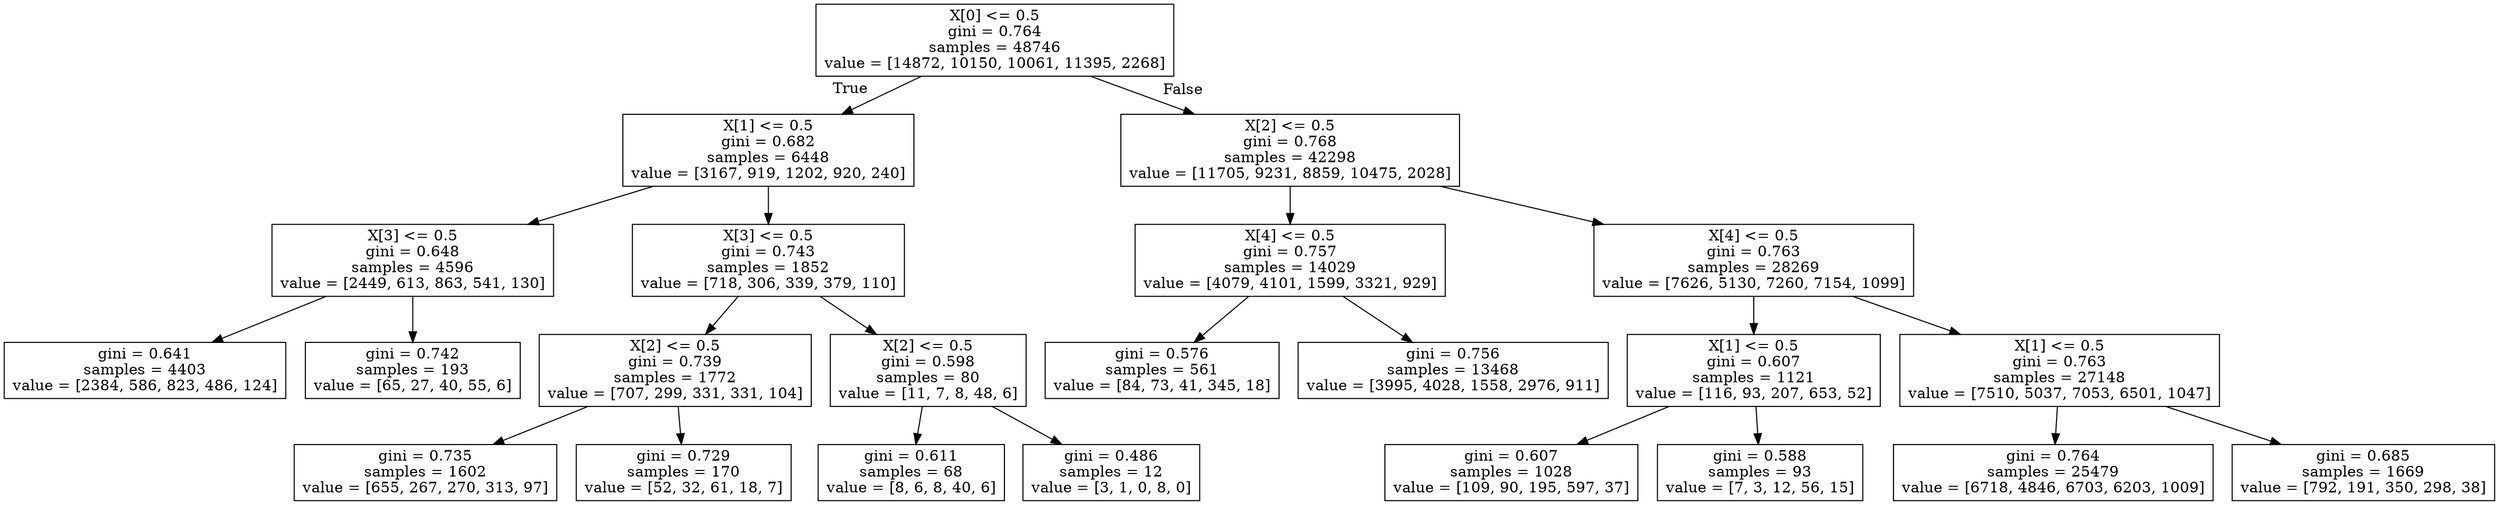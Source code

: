 digraph Tree {
node [shape=box] ;
0 [label="X[0] <= 0.5\ngini = 0.764\nsamples = 48746\nvalue = [14872, 10150, 10061, 11395, 2268]"] ;
1 [label="X[1] <= 0.5\ngini = 0.682\nsamples = 6448\nvalue = [3167, 919, 1202, 920, 240]"] ;
0 -> 1 [labeldistance=2.5, labelangle=45, headlabel="True"] ;
2 [label="X[3] <= 0.5\ngini = 0.648\nsamples = 4596\nvalue = [2449, 613, 863, 541, 130]"] ;
1 -> 2 ;
3 [label="gini = 0.641\nsamples = 4403\nvalue = [2384, 586, 823, 486, 124]"] ;
2 -> 3 ;
4 [label="gini = 0.742\nsamples = 193\nvalue = [65, 27, 40, 55, 6]"] ;
2 -> 4 ;
5 [label="X[3] <= 0.5\ngini = 0.743\nsamples = 1852\nvalue = [718, 306, 339, 379, 110]"] ;
1 -> 5 ;
6 [label="X[2] <= 0.5\ngini = 0.739\nsamples = 1772\nvalue = [707, 299, 331, 331, 104]"] ;
5 -> 6 ;
7 [label="gini = 0.735\nsamples = 1602\nvalue = [655, 267, 270, 313, 97]"] ;
6 -> 7 ;
8 [label="gini = 0.729\nsamples = 170\nvalue = [52, 32, 61, 18, 7]"] ;
6 -> 8 ;
9 [label="X[2] <= 0.5\ngini = 0.598\nsamples = 80\nvalue = [11, 7, 8, 48, 6]"] ;
5 -> 9 ;
10 [label="gini = 0.611\nsamples = 68\nvalue = [8, 6, 8, 40, 6]"] ;
9 -> 10 ;
11 [label="gini = 0.486\nsamples = 12\nvalue = [3, 1, 0, 8, 0]"] ;
9 -> 11 ;
12 [label="X[2] <= 0.5\ngini = 0.768\nsamples = 42298\nvalue = [11705, 9231, 8859, 10475, 2028]"] ;
0 -> 12 [labeldistance=2.5, labelangle=-45, headlabel="False"] ;
13 [label="X[4] <= 0.5\ngini = 0.757\nsamples = 14029\nvalue = [4079, 4101, 1599, 3321, 929]"] ;
12 -> 13 ;
14 [label="gini = 0.576\nsamples = 561\nvalue = [84, 73, 41, 345, 18]"] ;
13 -> 14 ;
15 [label="gini = 0.756\nsamples = 13468\nvalue = [3995, 4028, 1558, 2976, 911]"] ;
13 -> 15 ;
16 [label="X[4] <= 0.5\ngini = 0.763\nsamples = 28269\nvalue = [7626, 5130, 7260, 7154, 1099]"] ;
12 -> 16 ;
17 [label="X[1] <= 0.5\ngini = 0.607\nsamples = 1121\nvalue = [116, 93, 207, 653, 52]"] ;
16 -> 17 ;
18 [label="gini = 0.607\nsamples = 1028\nvalue = [109, 90, 195, 597, 37]"] ;
17 -> 18 ;
19 [label="gini = 0.588\nsamples = 93\nvalue = [7, 3, 12, 56, 15]"] ;
17 -> 19 ;
20 [label="X[1] <= 0.5\ngini = 0.763\nsamples = 27148\nvalue = [7510, 5037, 7053, 6501, 1047]"] ;
16 -> 20 ;
21 [label="gini = 0.764\nsamples = 25479\nvalue = [6718, 4846, 6703, 6203, 1009]"] ;
20 -> 21 ;
22 [label="gini = 0.685\nsamples = 1669\nvalue = [792, 191, 350, 298, 38]"] ;
20 -> 22 ;
}